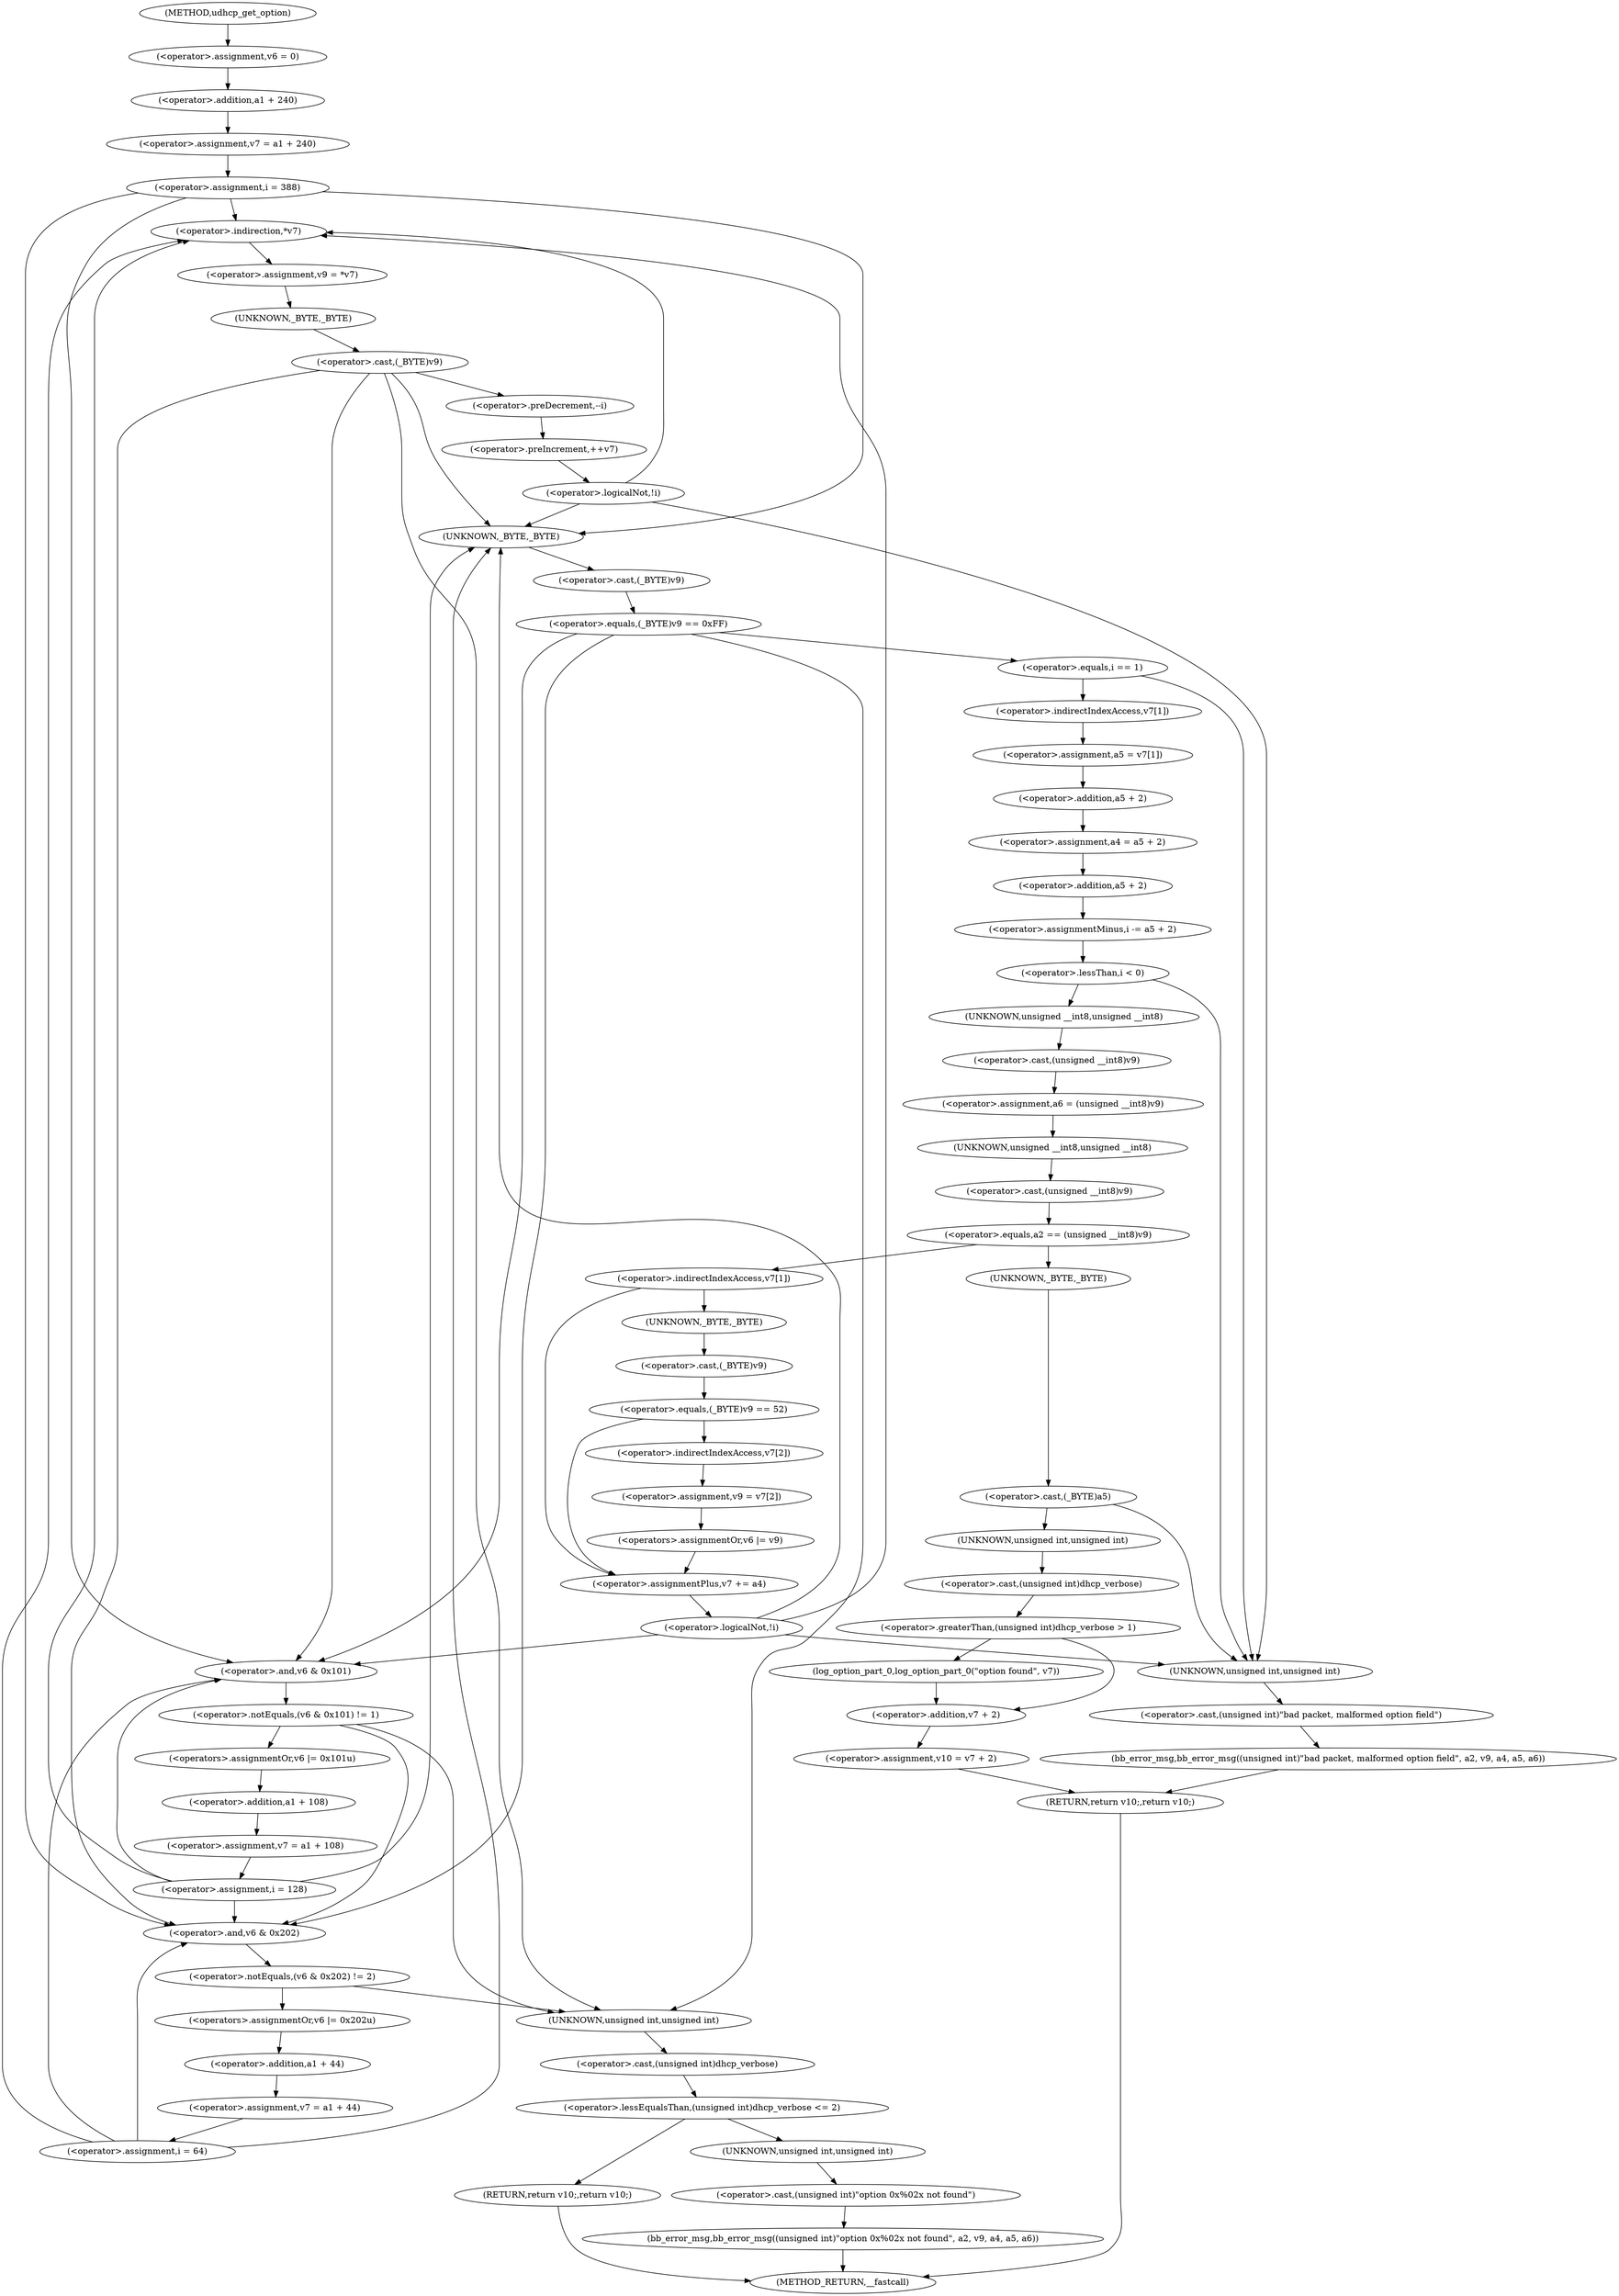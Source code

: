 digraph udhcp_get_option {  
"1000119" [label = "(<operator>.assignment,v6 = 0)" ]
"1000122" [label = "(<operator>.assignment,v7 = a1 + 240)" ]
"1000124" [label = "(<operator>.addition,a1 + 240)" ]
"1000128" [label = "(<operator>.assignment,i = 388)" ]
"1000131" [label = "(<operator>.assignment,i = 64)" ]
"1000144" [label = "(<operator>.assignment,v9 = *v7)" ]
"1000146" [label = "(<operator>.indirection,*v7)" ]
"1000149" [label = "(<operator>.cast,(_BYTE)v9)" ]
"1000150" [label = "(UNKNOWN,_BYTE,_BYTE)" ]
"1000153" [label = "(<operator>.preDecrement,--i)" ]
"1000155" [label = "(<operator>.preIncrement,++v7)" ]
"1000158" [label = "(<operator>.logicalNot,!i)" ]
"1000162" [label = "(<operator>.equals,(_BYTE)v9 == 0xFF)" ]
"1000163" [label = "(<operator>.cast,(_BYTE)v9)" ]
"1000164" [label = "(UNKNOWN,_BYTE,_BYTE)" ]
"1000169" [label = "(<operator>.equals,i == 1)" ]
"1000173" [label = "(<operator>.assignment,a5 = v7[1])" ]
"1000175" [label = "(<operator>.indirectIndexAccess,v7[1])" ]
"1000178" [label = "(<operator>.assignment,a4 = a5 + 2)" ]
"1000180" [label = "(<operator>.addition,a5 + 2)" ]
"1000183" [label = "(<operator>.assignmentMinus,i -= a5 + 2)" ]
"1000185" [label = "(<operator>.addition,a5 + 2)" ]
"1000189" [label = "(<operator>.lessThan,i < 0)" ]
"1000193" [label = "(<operator>.assignment,a6 = (unsigned __int8)v9)" ]
"1000195" [label = "(<operator>.cast,(unsigned __int8)v9)" ]
"1000196" [label = "(UNKNOWN,unsigned __int8,unsigned __int8)" ]
"1000199" [label = "(<operator>.equals,a2 == (unsigned __int8)v9)" ]
"1000201" [label = "(<operator>.cast,(unsigned __int8)v9)" ]
"1000202" [label = "(UNKNOWN,unsigned __int8,unsigned __int8)" ]
"1000206" [label = "(<operator>.cast,(_BYTE)a5)" ]
"1000207" [label = "(UNKNOWN,_BYTE,_BYTE)" ]
"1000211" [label = "(<operator>.greaterThan,(unsigned int)dhcp_verbose > 1)" ]
"1000212" [label = "(<operator>.cast,(unsigned int)dhcp_verbose)" ]
"1000213" [label = "(UNKNOWN,unsigned int,unsigned int)" ]
"1000216" [label = "(log_option_part_0,log_option_part_0(\"option found\", v7))" ]
"1000219" [label = "(<operator>.assignment,v10 = v7 + 2)" ]
"1000221" [label = "(<operator>.addition,v7 + 2)" ]
"1000228" [label = "(bb_error_msg,bb_error_msg((unsigned int)\"bad packet, malformed option field\", a2, v9, a4, a5, a6))" ]
"1000229" [label = "(<operator>.cast,(unsigned int)\"bad packet, malformed option field\")" ]
"1000230" [label = "(UNKNOWN,unsigned int,unsigned int)" ]
"1000237" [label = "(RETURN,return v10;,return v10;)" ]
"1000240" [label = "(<operator>.indirectIndexAccess,v7[1])" ]
"1000245" [label = "(<operator>.equals,(_BYTE)v9 == 52)" ]
"1000246" [label = "(<operator>.cast,(_BYTE)v9)" ]
"1000247" [label = "(UNKNOWN,_BYTE,_BYTE)" ]
"1000251" [label = "(<operator>.assignment,v9 = v7[2])" ]
"1000253" [label = "(<operator>.indirectIndexAccess,v7[2])" ]
"1000256" [label = "(<operators>.assignmentOr,v6 |= v9)" ]
"1000259" [label = "(<operator>.assignmentPlus,v7 += a4)" ]
"1000263" [label = "(<operator>.logicalNot,!i)" ]
"1000267" [label = "(<operator>.notEquals,(v6 & 0x101) != 1)" ]
"1000268" [label = "(<operator>.and,v6 & 0x101)" ]
"1000273" [label = "(<operators>.assignmentOr,v6 |= 0x101u)" ]
"1000276" [label = "(<operator>.assignment,v7 = a1 + 108)" ]
"1000278" [label = "(<operator>.addition,a1 + 108)" ]
"1000281" [label = "(<operator>.assignment,i = 128)" ]
"1000285" [label = "(<operator>.notEquals,(v6 & 0x202) != 2)" ]
"1000286" [label = "(<operator>.and,v6 & 0x202)" ]
"1000291" [label = "(<operators>.assignmentOr,v6 |= 0x202u)" ]
"1000294" [label = "(<operator>.assignment,v7 = a1 + 44)" ]
"1000296" [label = "(<operator>.addition,a1 + 44)" ]
"1000301" [label = "(<operator>.lessEqualsThan,(unsigned int)dhcp_verbose <= 2)" ]
"1000302" [label = "(<operator>.cast,(unsigned int)dhcp_verbose)" ]
"1000303" [label = "(UNKNOWN,unsigned int,unsigned int)" ]
"1000306" [label = "(RETURN,return v10;,return v10;)" ]
"1000308" [label = "(bb_error_msg,bb_error_msg((unsigned int)\"option 0x%02x not found\", a2, v9, a4, a5, a6))" ]
"1000309" [label = "(<operator>.cast,(unsigned int)\"option 0x%02x not found\")" ]
"1000310" [label = "(UNKNOWN,unsigned int,unsigned int)" ]
"1000106" [label = "(METHOD,udhcp_get_option)" ]
"1000318" [label = "(METHOD_RETURN,__fastcall)" ]
  "1000119" -> "1000124" 
  "1000122" -> "1000128" 
  "1000124" -> "1000122" 
  "1000128" -> "1000164" 
  "1000128" -> "1000146" 
  "1000128" -> "1000268" 
  "1000128" -> "1000286" 
  "1000131" -> "1000164" 
  "1000131" -> "1000146" 
  "1000131" -> "1000268" 
  "1000131" -> "1000286" 
  "1000144" -> "1000150" 
  "1000146" -> "1000144" 
  "1000149" -> "1000164" 
  "1000149" -> "1000268" 
  "1000149" -> "1000286" 
  "1000149" -> "1000303" 
  "1000149" -> "1000153" 
  "1000150" -> "1000149" 
  "1000153" -> "1000155" 
  "1000155" -> "1000158" 
  "1000158" -> "1000164" 
  "1000158" -> "1000146" 
  "1000158" -> "1000230" 
  "1000162" -> "1000268" 
  "1000162" -> "1000286" 
  "1000162" -> "1000303" 
  "1000162" -> "1000169" 
  "1000163" -> "1000162" 
  "1000164" -> "1000163" 
  "1000169" -> "1000230" 
  "1000169" -> "1000175" 
  "1000173" -> "1000180" 
  "1000175" -> "1000173" 
  "1000178" -> "1000185" 
  "1000180" -> "1000178" 
  "1000183" -> "1000189" 
  "1000185" -> "1000183" 
  "1000189" -> "1000230" 
  "1000189" -> "1000196" 
  "1000193" -> "1000202" 
  "1000195" -> "1000193" 
  "1000196" -> "1000195" 
  "1000199" -> "1000207" 
  "1000199" -> "1000240" 
  "1000201" -> "1000199" 
  "1000202" -> "1000201" 
  "1000206" -> "1000213" 
  "1000206" -> "1000230" 
  "1000207" -> "1000206" 
  "1000211" -> "1000216" 
  "1000211" -> "1000221" 
  "1000212" -> "1000211" 
  "1000213" -> "1000212" 
  "1000216" -> "1000221" 
  "1000219" -> "1000237" 
  "1000221" -> "1000219" 
  "1000228" -> "1000237" 
  "1000229" -> "1000228" 
  "1000230" -> "1000229" 
  "1000237" -> "1000318" 
  "1000240" -> "1000247" 
  "1000240" -> "1000259" 
  "1000245" -> "1000253" 
  "1000245" -> "1000259" 
  "1000246" -> "1000245" 
  "1000247" -> "1000246" 
  "1000251" -> "1000256" 
  "1000253" -> "1000251" 
  "1000256" -> "1000259" 
  "1000259" -> "1000263" 
  "1000263" -> "1000164" 
  "1000263" -> "1000146" 
  "1000263" -> "1000268" 
  "1000263" -> "1000230" 
  "1000267" -> "1000286" 
  "1000267" -> "1000303" 
  "1000267" -> "1000273" 
  "1000268" -> "1000267" 
  "1000273" -> "1000278" 
  "1000276" -> "1000281" 
  "1000278" -> "1000276" 
  "1000281" -> "1000164" 
  "1000281" -> "1000146" 
  "1000281" -> "1000268" 
  "1000281" -> "1000286" 
  "1000285" -> "1000303" 
  "1000285" -> "1000291" 
  "1000286" -> "1000285" 
  "1000291" -> "1000296" 
  "1000294" -> "1000131" 
  "1000296" -> "1000294" 
  "1000301" -> "1000310" 
  "1000301" -> "1000306" 
  "1000302" -> "1000301" 
  "1000303" -> "1000302" 
  "1000306" -> "1000318" 
  "1000308" -> "1000318" 
  "1000309" -> "1000308" 
  "1000310" -> "1000309" 
  "1000106" -> "1000119" 
}
